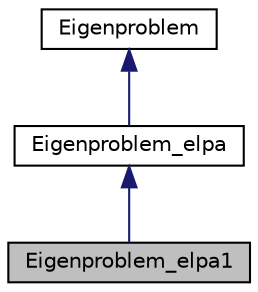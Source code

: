 digraph "Eigenproblem_elpa1"
{
 // INTERACTIVE_SVG=YES
  edge [fontname="Helvetica",fontsize="10",labelfontname="Helvetica",labelfontsize="10"];
  node [fontname="Helvetica",fontsize="10",shape=record];
  Node1 [label="Eigenproblem_elpa1",height=0.2,width=0.4,color="black", fillcolor="grey75", style="filled", fontcolor="black"];
  Node2 -> Node1 [dir="back",color="midnightblue",fontsize="10",style="solid"];
  Node2 [label="Eigenproblem_elpa",height=0.2,width=0.4,color="black", fillcolor="white", style="filled",URL="$class_eigenproblem__elpa.html"];
  Node3 -> Node2 [dir="back",color="midnightblue",fontsize="10",style="solid"];
  Node3 [label="Eigenproblem",height=0.2,width=0.4,color="black", fillcolor="white", style="filled",URL="$class_eigenproblem.html",tooltip="Base class for eigen-value problems. "];
}
